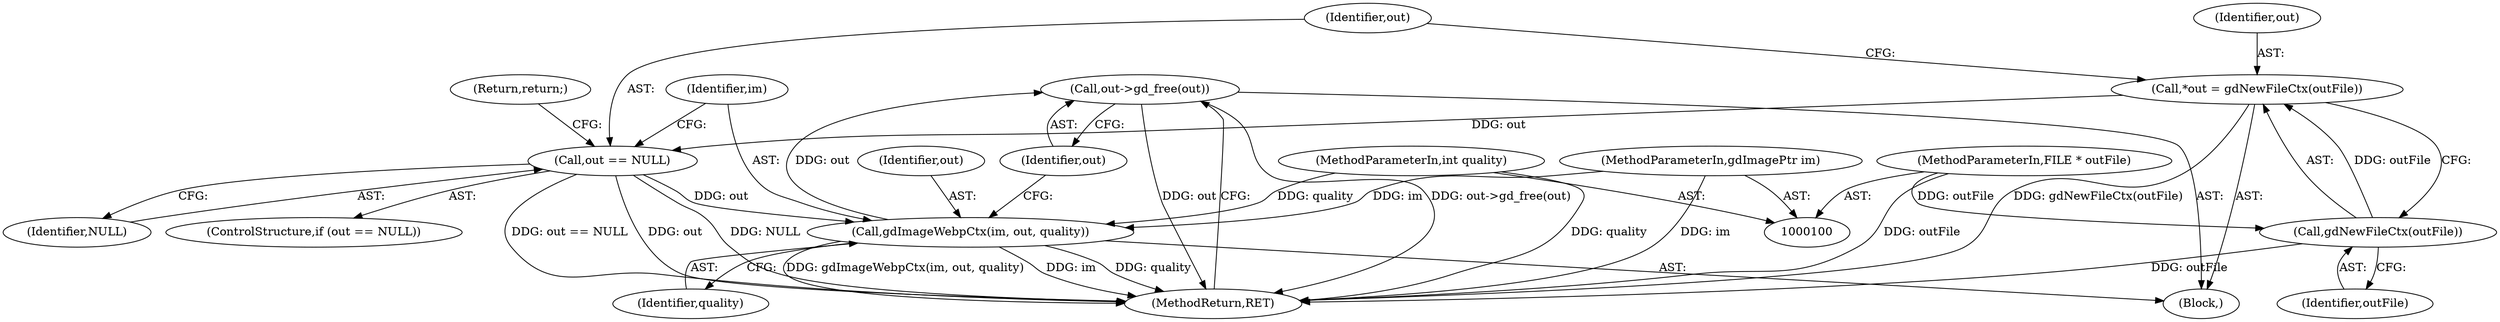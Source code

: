 digraph "1_libgd_a49feeae76d41959d85ee733925a4cf40bac61b2_1@API" {
"1000120" [label="(Call,out->gd_free(out))"];
"1000116" [label="(Call,gdImageWebpCtx(im, out, quality))"];
"1000101" [label="(MethodParameterIn,gdImagePtr im)"];
"1000111" [label="(Call,out == NULL)"];
"1000106" [label="(Call,*out = gdNewFileCtx(outFile))"];
"1000108" [label="(Call,gdNewFileCtx(outFile))"];
"1000102" [label="(MethodParameterIn,FILE * outFile)"];
"1000103" [label="(MethodParameterIn,int quality)"];
"1000118" [label="(Identifier,out)"];
"1000119" [label="(Identifier,quality)"];
"1000115" [label="(Return,return;)"];
"1000120" [label="(Call,out->gd_free(out))"];
"1000108" [label="(Call,gdNewFileCtx(outFile))"];
"1000117" [label="(Identifier,im)"];
"1000113" [label="(Identifier,NULL)"];
"1000110" [label="(ControlStructure,if (out == NULL))"];
"1000107" [label="(Identifier,out)"];
"1000122" [label="(MethodReturn,RET)"];
"1000101" [label="(MethodParameterIn,gdImagePtr im)"];
"1000104" [label="(Block,)"];
"1000111" [label="(Call,out == NULL)"];
"1000116" [label="(Call,gdImageWebpCtx(im, out, quality))"];
"1000109" [label="(Identifier,outFile)"];
"1000106" [label="(Call,*out = gdNewFileCtx(outFile))"];
"1000102" [label="(MethodParameterIn,FILE * outFile)"];
"1000121" [label="(Identifier,out)"];
"1000112" [label="(Identifier,out)"];
"1000103" [label="(MethodParameterIn,int quality)"];
"1000120" -> "1000104"  [label="AST: "];
"1000120" -> "1000121"  [label="CFG: "];
"1000121" -> "1000120"  [label="AST: "];
"1000122" -> "1000120"  [label="CFG: "];
"1000120" -> "1000122"  [label="DDG: out"];
"1000120" -> "1000122"  [label="DDG: out->gd_free(out)"];
"1000116" -> "1000120"  [label="DDG: out"];
"1000116" -> "1000104"  [label="AST: "];
"1000116" -> "1000119"  [label="CFG: "];
"1000117" -> "1000116"  [label="AST: "];
"1000118" -> "1000116"  [label="AST: "];
"1000119" -> "1000116"  [label="AST: "];
"1000121" -> "1000116"  [label="CFG: "];
"1000116" -> "1000122"  [label="DDG: im"];
"1000116" -> "1000122"  [label="DDG: quality"];
"1000116" -> "1000122"  [label="DDG: gdImageWebpCtx(im, out, quality)"];
"1000101" -> "1000116"  [label="DDG: im"];
"1000111" -> "1000116"  [label="DDG: out"];
"1000103" -> "1000116"  [label="DDG: quality"];
"1000101" -> "1000100"  [label="AST: "];
"1000101" -> "1000122"  [label="DDG: im"];
"1000111" -> "1000110"  [label="AST: "];
"1000111" -> "1000113"  [label="CFG: "];
"1000112" -> "1000111"  [label="AST: "];
"1000113" -> "1000111"  [label="AST: "];
"1000115" -> "1000111"  [label="CFG: "];
"1000117" -> "1000111"  [label="CFG: "];
"1000111" -> "1000122"  [label="DDG: out"];
"1000111" -> "1000122"  [label="DDG: NULL"];
"1000111" -> "1000122"  [label="DDG: out == NULL"];
"1000106" -> "1000111"  [label="DDG: out"];
"1000106" -> "1000104"  [label="AST: "];
"1000106" -> "1000108"  [label="CFG: "];
"1000107" -> "1000106"  [label="AST: "];
"1000108" -> "1000106"  [label="AST: "];
"1000112" -> "1000106"  [label="CFG: "];
"1000106" -> "1000122"  [label="DDG: gdNewFileCtx(outFile)"];
"1000108" -> "1000106"  [label="DDG: outFile"];
"1000108" -> "1000109"  [label="CFG: "];
"1000109" -> "1000108"  [label="AST: "];
"1000108" -> "1000122"  [label="DDG: outFile"];
"1000102" -> "1000108"  [label="DDG: outFile"];
"1000102" -> "1000100"  [label="AST: "];
"1000102" -> "1000122"  [label="DDG: outFile"];
"1000103" -> "1000100"  [label="AST: "];
"1000103" -> "1000122"  [label="DDG: quality"];
}
